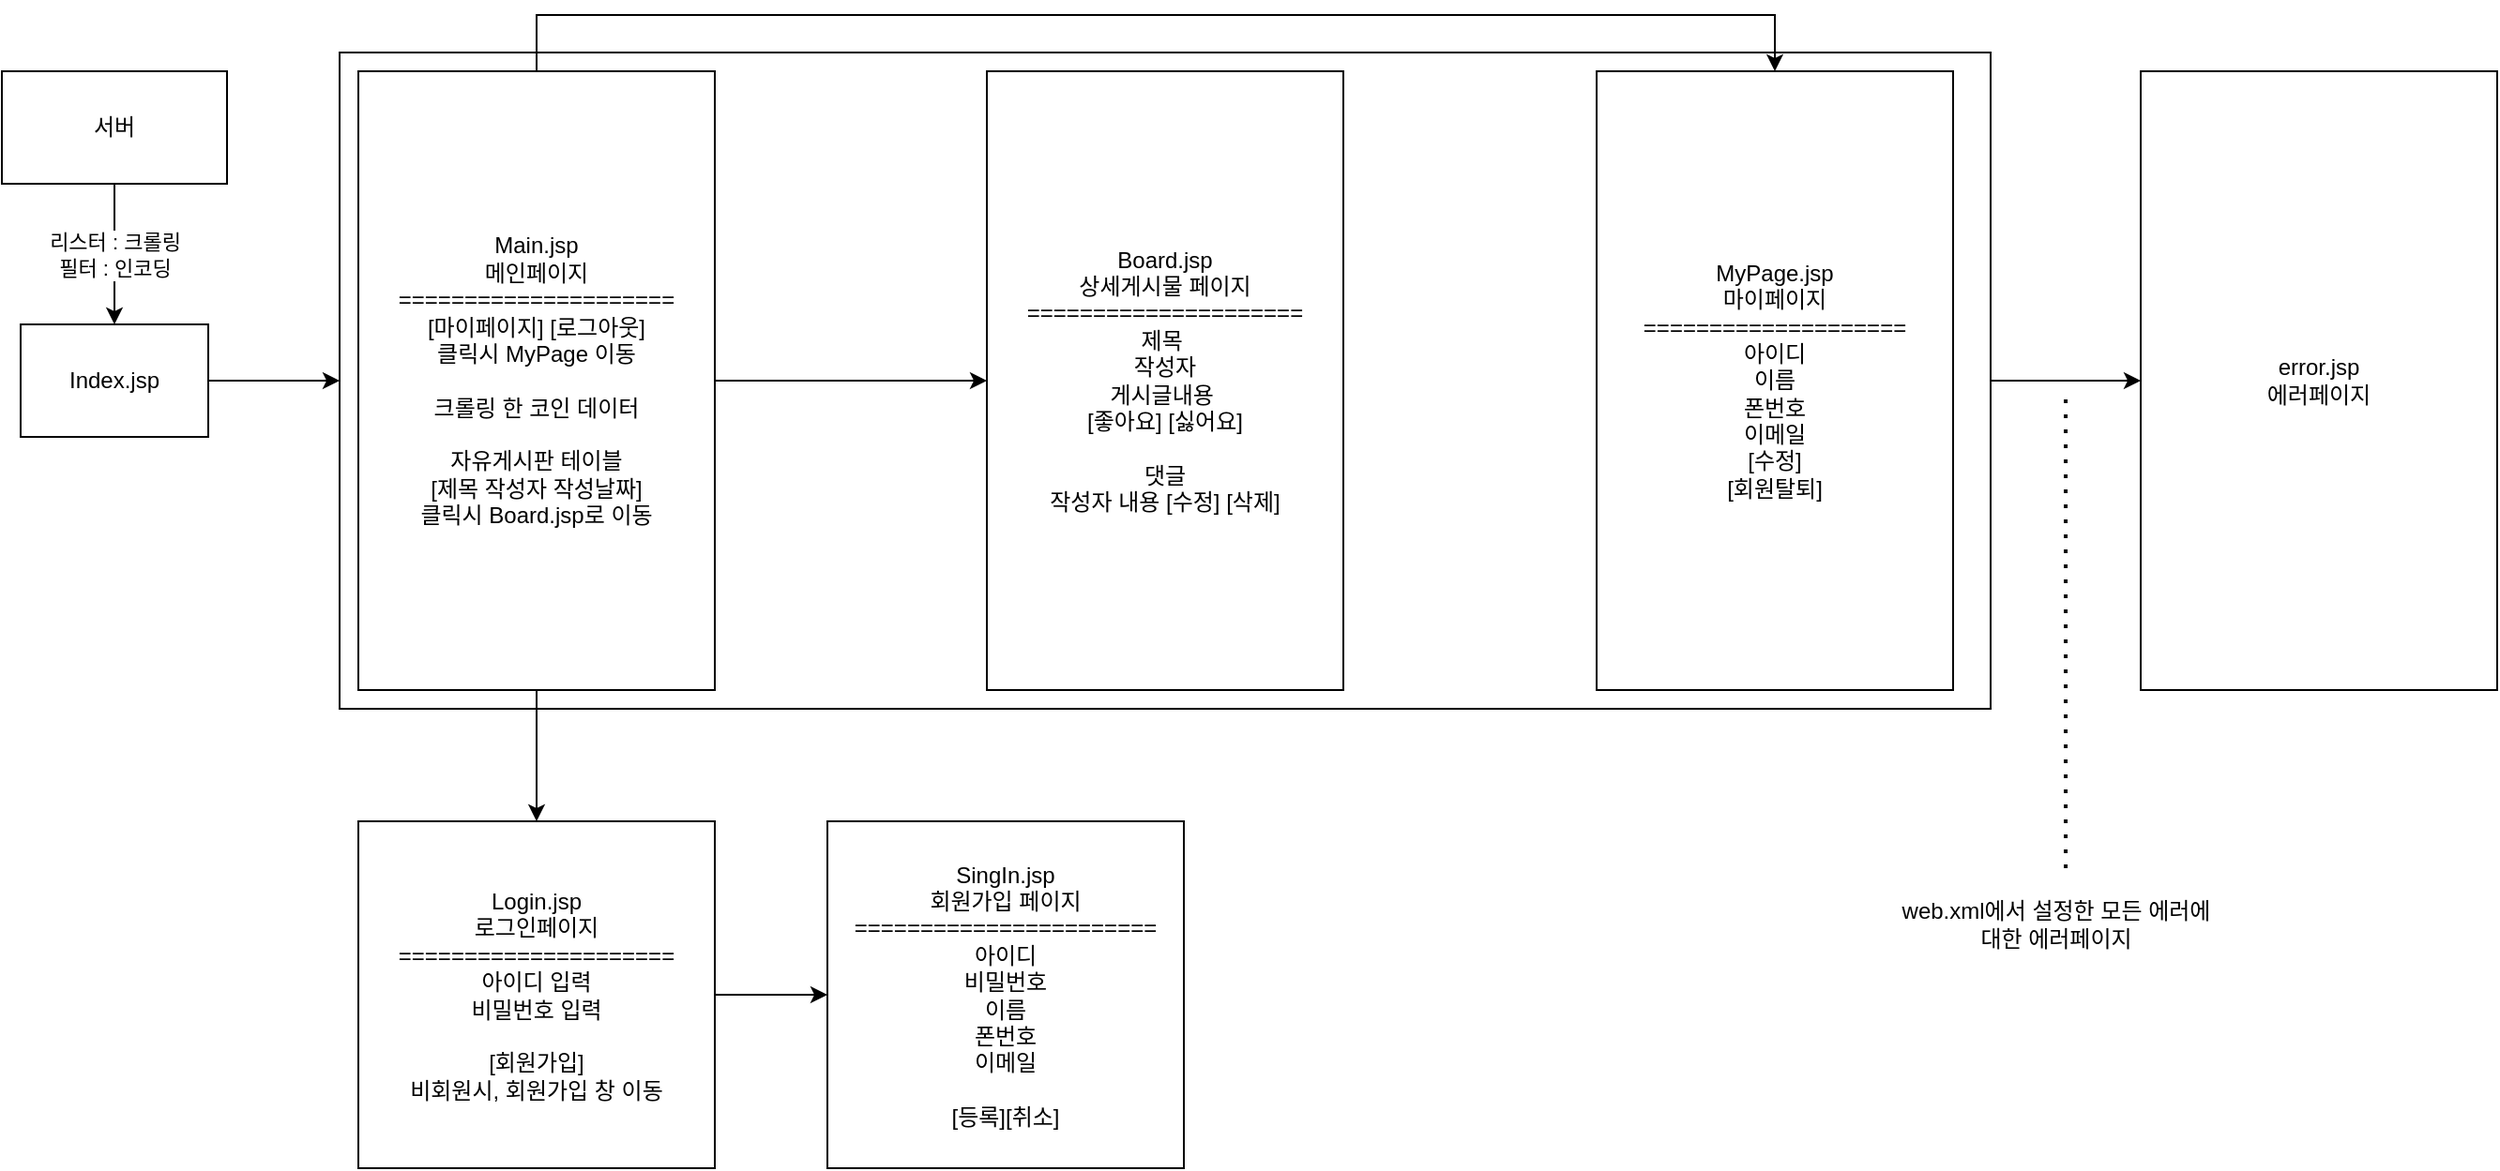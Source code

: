 <mxfile version="15.8.7" type="device"><diagram id="QMmnZJQ_gb6o11AlMwAa" name="페이지-1"><mxGraphModel dx="702" dy="905" grid="1" gridSize="10" guides="1" tooltips="1" connect="1" arrows="1" fold="1" page="1" pageScale="1" pageWidth="827" pageHeight="1169" math="0" shadow="0"><root><mxCell id="0"/><mxCell id="1" parent="0"/><mxCell id="C2VqH0MzLVc2BDyBChNH-27" style="edgeStyle=orthogonalEdgeStyle;rounded=0;orthogonalLoop=1;jettySize=auto;html=1;" parent="1" source="C2VqH0MzLVc2BDyBChNH-9" edge="1"><mxGeometry relative="1" as="geometry"><mxPoint x="1170" y="375" as="targetPoint"/></mxGeometry></mxCell><mxCell id="C2VqH0MzLVc2BDyBChNH-9" value="" style="rounded=0;whiteSpace=wrap;html=1;" parent="1" vertex="1"><mxGeometry x="210" y="200" width="880" height="350" as="geometry"/></mxCell><mxCell id="C2VqH0MzLVc2BDyBChNH-17" style="edgeStyle=orthogonalEdgeStyle;rounded=0;orthogonalLoop=1;jettySize=auto;html=1;entryX=0;entryY=0.5;entryDx=0;entryDy=0;" parent="1" source="C2VqH0MzLVc2BDyBChNH-1" target="C2VqH0MzLVc2BDyBChNH-9" edge="1"><mxGeometry relative="1" as="geometry"/></mxCell><mxCell id="C2VqH0MzLVc2BDyBChNH-1" value="Index.jsp" style="rounded=0;whiteSpace=wrap;html=1;" parent="1" vertex="1"><mxGeometry x="40" y="345" width="100" height="60" as="geometry"/></mxCell><mxCell id="C2VqH0MzLVc2BDyBChNH-25" style="edgeStyle=orthogonalEdgeStyle;rounded=0;orthogonalLoop=1;jettySize=auto;html=1;" parent="1" source="C2VqH0MzLVc2BDyBChNH-7" target="C2VqH0MzLVc2BDyBChNH-20" edge="1"><mxGeometry relative="1" as="geometry"/></mxCell><mxCell id="C2VqH0MzLVc2BDyBChNH-29" style="edgeStyle=orthogonalEdgeStyle;rounded=0;orthogonalLoop=1;jettySize=auto;html=1;exitX=0.5;exitY=0;exitDx=0;exitDy=0;entryX=0.5;entryY=0;entryDx=0;entryDy=0;" parent="1" source="C2VqH0MzLVc2BDyBChNH-7" target="C2VqH0MzLVc2BDyBChNH-19" edge="1"><mxGeometry relative="1" as="geometry"><mxPoint x="990" y="150" as="targetPoint"/><Array as="points"><mxPoint x="315" y="180"/><mxPoint x="975" y="180"/></Array></mxGeometry></mxCell><mxCell id="C2VqH0MzLVc2BDyBChNH-31" style="edgeStyle=orthogonalEdgeStyle;rounded=0;orthogonalLoop=1;jettySize=auto;html=1;entryX=0;entryY=0.5;entryDx=0;entryDy=0;" parent="1" source="C2VqH0MzLVc2BDyBChNH-7" target="C2VqH0MzLVc2BDyBChNH-18" edge="1"><mxGeometry relative="1" as="geometry"/></mxCell><mxCell id="C2VqH0MzLVc2BDyBChNH-7" value="Main.jsp&lt;br&gt;메인페이지&lt;br&gt;=====================&lt;br&gt;[마이페이지] [로그아웃]&lt;br&gt;클릭시 MyPage 이동&lt;br&gt;&lt;br&gt;크롤링 한 코인 데이터&lt;br&gt;&lt;br&gt;자유게시판 테이블&lt;br&gt;[제목 작성자 작성날짜]&lt;br&gt;클릭시 Board.jsp로 이동" style="rounded=0;whiteSpace=wrap;html=1;" parent="1" vertex="1"><mxGeometry x="220" y="210" width="190" height="330" as="geometry"/></mxCell><mxCell id="C2VqH0MzLVc2BDyBChNH-10" style="edgeStyle=orthogonalEdgeStyle;rounded=0;orthogonalLoop=1;jettySize=auto;html=1;exitX=0.5;exitY=1;exitDx=0;exitDy=0;" parent="1" source="C2VqH0MzLVc2BDyBChNH-9" target="C2VqH0MzLVc2BDyBChNH-9" edge="1"><mxGeometry relative="1" as="geometry"/></mxCell><mxCell id="C2VqH0MzLVc2BDyBChNH-18" value="Board.jsp&lt;br&gt;상세게시물 페이지&lt;br&gt;=====================&lt;br&gt;제목&amp;nbsp;&lt;br&gt;작성자&lt;br&gt;게시글내용&amp;nbsp;&lt;br&gt;[좋아요] [싫어요]&lt;br&gt;&lt;br&gt;댓글&lt;br&gt;작성자 내용 [수정] [삭제]" style="rounded=0;whiteSpace=wrap;html=1;" parent="1" vertex="1"><mxGeometry x="555" y="210" width="190" height="330" as="geometry"/></mxCell><mxCell id="C2VqH0MzLVc2BDyBChNH-19" value="MyPage.jsp&lt;br&gt;마이페이지&lt;br&gt;====================&lt;br&gt;아이디&lt;br&gt;이름&lt;br&gt;폰번호&lt;br&gt;이메일&lt;br&gt;[수정]&lt;br&gt;[회원탈퇴]" style="rounded=0;whiteSpace=wrap;html=1;" parent="1" vertex="1"><mxGeometry x="880" y="210" width="190" height="330" as="geometry"/></mxCell><mxCell id="C2VqH0MzLVc2BDyBChNH-24" style="edgeStyle=orthogonalEdgeStyle;rounded=0;orthogonalLoop=1;jettySize=auto;html=1;entryX=0;entryY=0.5;entryDx=0;entryDy=0;" parent="1" source="C2VqH0MzLVc2BDyBChNH-20" target="C2VqH0MzLVc2BDyBChNH-22" edge="1"><mxGeometry relative="1" as="geometry"/></mxCell><mxCell id="C2VqH0MzLVc2BDyBChNH-20" value="Login.jsp&lt;br&gt;로그인페이지&lt;br&gt;=====================&lt;br&gt;아이디 입력&lt;br&gt;비밀번호 입력&lt;br&gt;&lt;br&gt;[회원가입]&lt;br&gt;비회원시, 회원가입 창 이동" style="rounded=0;whiteSpace=wrap;html=1;" parent="1" vertex="1"><mxGeometry x="220" y="610" width="190" height="185" as="geometry"/></mxCell><mxCell id="C2VqH0MzLVc2BDyBChNH-22" value="SingIn.jsp&lt;br&gt;회원가입 페이지&lt;br&gt;=======================&lt;br&gt;아이디&lt;br&gt;비밀번호&lt;br&gt;이름&lt;br&gt;폰번호&lt;br&gt;이메일&lt;br&gt;&lt;br&gt;[등록][취소]" style="rounded=0;whiteSpace=wrap;html=1;" parent="1" vertex="1"><mxGeometry x="470" y="610" width="190" height="185" as="geometry"/></mxCell><mxCell id="C2VqH0MzLVc2BDyBChNH-28" value="error.jsp&lt;br&gt;에러페이지" style="rounded=0;whiteSpace=wrap;html=1;" parent="1" vertex="1"><mxGeometry x="1170" y="210" width="190" height="330" as="geometry"/></mxCell><mxCell id="aA4Zn9q435fP93CgFzqL-1" value="" style="endArrow=none;dashed=1;html=1;dashPattern=1 3;strokeWidth=2;rounded=0;" edge="1" parent="1"><mxGeometry width="50" height="50" relative="1" as="geometry"><mxPoint x="1130" y="635" as="sourcePoint"/><mxPoint x="1130" y="380" as="targetPoint"/></mxGeometry></mxCell><mxCell id="aA4Zn9q435fP93CgFzqL-3" value="web.xml에서 설정한 모든 에러에 대한 에러페이지" style="text;html=1;strokeColor=none;fillColor=none;align=center;verticalAlign=middle;whiteSpace=wrap;rounded=0;" vertex="1" parent="1"><mxGeometry x="1040" y="640" width="170" height="50" as="geometry"/></mxCell><mxCell id="aA4Zn9q435fP93CgFzqL-5" value="리스터 : 크롤링&lt;br&gt;필터 : 인코딩" style="edgeStyle=orthogonalEdgeStyle;rounded=0;orthogonalLoop=1;jettySize=auto;html=1;entryX=0.5;entryY=0;entryDx=0;entryDy=0;" edge="1" parent="1" source="aA4Zn9q435fP93CgFzqL-4" target="C2VqH0MzLVc2BDyBChNH-1"><mxGeometry relative="1" as="geometry"/></mxCell><mxCell id="aA4Zn9q435fP93CgFzqL-4" value="서버" style="rounded=0;whiteSpace=wrap;html=1;" vertex="1" parent="1"><mxGeometry x="30" y="210" width="120" height="60" as="geometry"/></mxCell></root></mxGraphModel></diagram></mxfile>
